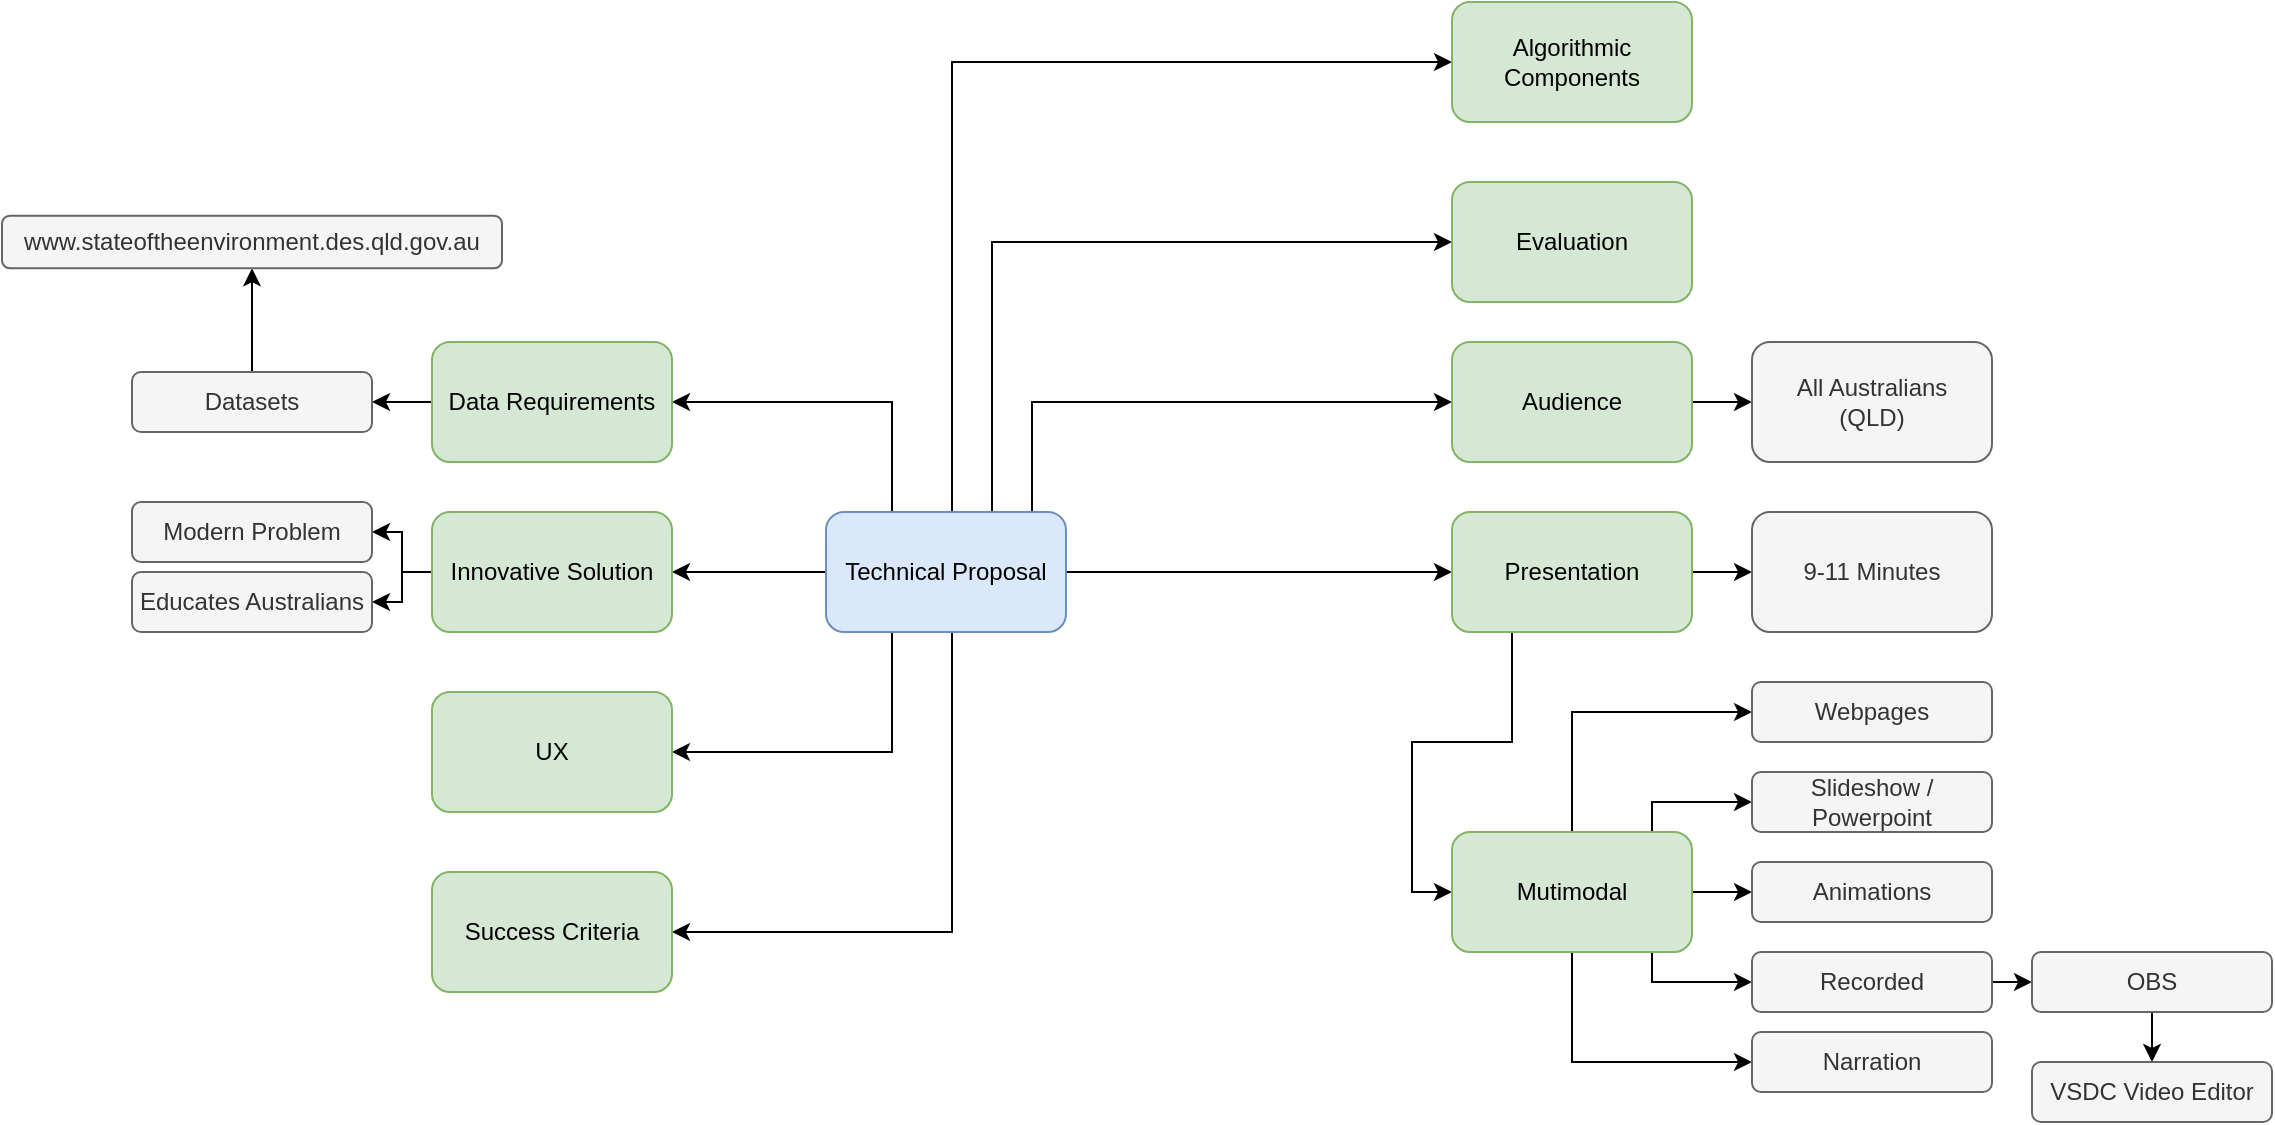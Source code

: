 <mxfile version="20.8.16" type="device"><diagram name="Page-1" id="k2_JhFZRmQdoESxvFTP1"><mxGraphModel dx="1717" dy="992" grid="1" gridSize="10" guides="1" tooltips="1" connect="1" arrows="1" fold="1" page="1" pageScale="1" pageWidth="1654" pageHeight="1169" math="0" shadow="0"><root><mxCell id="0"/><mxCell id="1" parent="0"/><mxCell id="7-jCz0LWftuDUvyLI8Ra-9" style="edgeStyle=orthogonalEdgeStyle;rounded=0;orthogonalLoop=1;jettySize=auto;html=1;entryX=0;entryY=0.5;entryDx=0;entryDy=0;" parent="1" source="7-jCz0LWftuDUvyLI8Ra-2" target="7-jCz0LWftuDUvyLI8Ra-3" edge="1"><mxGeometry relative="1" as="geometry"/></mxCell><mxCell id="7-jCz0LWftuDUvyLI8Ra-22" style="edgeStyle=elbowEdgeStyle;rounded=0;orthogonalLoop=1;jettySize=auto;html=1;" parent="1" source="7-jCz0LWftuDUvyLI8Ra-2" target="7-jCz0LWftuDUvyLI8Ra-21" edge="1"><mxGeometry relative="1" as="geometry"><Array as="points"><mxPoint x="830" y="410"/><mxPoint x="870" y="670"/></Array></mxGeometry></mxCell><mxCell id="7-jCz0LWftuDUvyLI8Ra-24" style="edgeStyle=elbowEdgeStyle;rounded=0;orthogonalLoop=1;jettySize=auto;html=1;entryX=0;entryY=0.5;entryDx=0;entryDy=0;" parent="1" source="7-jCz0LWftuDUvyLI8Ra-2" target="7-jCz0LWftuDUvyLI8Ra-23" edge="1"><mxGeometry relative="1" as="geometry"><Array as="points"><mxPoint x="870" y="530"/><mxPoint x="880" y="510"/></Array></mxGeometry></mxCell><mxCell id="7-jCz0LWftuDUvyLI8Ra-29" style="edgeStyle=elbowEdgeStyle;rounded=0;orthogonalLoop=1;jettySize=auto;html=1;exitX=0.75;exitY=0;exitDx=0;exitDy=0;entryX=0;entryY=0.5;entryDx=0;entryDy=0;" parent="1" source="7-jCz0LWftuDUvyLI8Ra-2" target="7-jCz0LWftuDUvyLI8Ra-28" edge="1"><mxGeometry relative="1" as="geometry"><Array as="points"><mxPoint x="850" y="460"/></Array></mxGeometry></mxCell><mxCell id="7-jCz0LWftuDUvyLI8Ra-32" style="edgeStyle=elbowEdgeStyle;rounded=0;orthogonalLoop=1;jettySize=auto;html=1;entryX=1;entryY=0.5;entryDx=0;entryDy=0;" parent="1" source="7-jCz0LWftuDUvyLI8Ra-2" target="7-jCz0LWftuDUvyLI8Ra-4" edge="1"><mxGeometry relative="1" as="geometry"/></mxCell><mxCell id="7-jCz0LWftuDUvyLI8Ra-33" style="edgeStyle=elbowEdgeStyle;rounded=0;orthogonalLoop=1;jettySize=auto;html=1;exitX=0.25;exitY=0;exitDx=0;exitDy=0;entryX=1;entryY=0.5;entryDx=0;entryDy=0;" parent="1" source="7-jCz0LWftuDUvyLI8Ra-2" target="7-jCz0LWftuDUvyLI8Ra-30" edge="1"><mxGeometry relative="1" as="geometry"><Array as="points"><mxPoint x="800" y="530"/></Array></mxGeometry></mxCell><mxCell id="7-jCz0LWftuDUvyLI8Ra-34" style="edgeStyle=elbowEdgeStyle;rounded=0;orthogonalLoop=1;jettySize=auto;html=1;entryX=1;entryY=0.5;entryDx=0;entryDy=0;" parent="1" source="7-jCz0LWftuDUvyLI8Ra-2" target="7-jCz0LWftuDUvyLI8Ra-31" edge="1"><mxGeometry relative="1" as="geometry"><Array as="points"><mxPoint x="800" y="620"/></Array></mxGeometry></mxCell><mxCell id="FjwycBo2c6cC8BtKo10F-1" style="edgeStyle=orthogonalEdgeStyle;rounded=0;orthogonalLoop=1;jettySize=auto;html=1;entryX=1;entryY=0.5;entryDx=0;entryDy=0;" edge="1" parent="1" source="7-jCz0LWftuDUvyLI8Ra-2" target="7-jCz0LWftuDUvyLI8Ra-35"><mxGeometry relative="1" as="geometry"><Array as="points"><mxPoint x="830" y="765"/></Array></mxGeometry></mxCell><mxCell id="7-jCz0LWftuDUvyLI8Ra-2" value="Technical Proposal" style="rounded=1;whiteSpace=wrap;html=1;fillColor=#dae8fc;strokeColor=#6c8ebf;" parent="1" vertex="1"><mxGeometry x="767" y="555" width="120" height="60" as="geometry"/></mxCell><mxCell id="7-jCz0LWftuDUvyLI8Ra-8" style="edgeStyle=orthogonalEdgeStyle;rounded=0;orthogonalLoop=1;jettySize=auto;html=1;" parent="1" source="7-jCz0LWftuDUvyLI8Ra-3" target="7-jCz0LWftuDUvyLI8Ra-5" edge="1"><mxGeometry relative="1" as="geometry"/></mxCell><mxCell id="7-jCz0LWftuDUvyLI8Ra-10" style="edgeStyle=orthogonalEdgeStyle;rounded=0;orthogonalLoop=1;jettySize=auto;html=1;entryX=0;entryY=0.5;entryDx=0;entryDy=0;" parent="1" source="7-jCz0LWftuDUvyLI8Ra-3" target="7-jCz0LWftuDUvyLI8Ra-6" edge="1"><mxGeometry relative="1" as="geometry"><Array as="points"><mxPoint x="1110" y="670"/><mxPoint x="1060" y="670"/><mxPoint x="1060" y="745"/></Array></mxGeometry></mxCell><mxCell id="7-jCz0LWftuDUvyLI8Ra-3" value="Presentation" style="rounded=1;whiteSpace=wrap;html=1;fillColor=#d5e8d4;strokeColor=#82b366;" parent="1" vertex="1"><mxGeometry x="1080" y="555" width="120" height="60" as="geometry"/></mxCell><mxCell id="7-jCz0LWftuDUvyLI8Ra-43" style="edgeStyle=elbowEdgeStyle;rounded=0;orthogonalLoop=1;jettySize=auto;html=1;" parent="1" source="7-jCz0LWftuDUvyLI8Ra-4" target="7-jCz0LWftuDUvyLI8Ra-41" edge="1"><mxGeometry relative="1" as="geometry"/></mxCell><mxCell id="7-jCz0LWftuDUvyLI8Ra-44" style="edgeStyle=elbowEdgeStyle;rounded=0;orthogonalLoop=1;jettySize=auto;html=1;" parent="1" source="7-jCz0LWftuDUvyLI8Ra-4" target="7-jCz0LWftuDUvyLI8Ra-42" edge="1"><mxGeometry relative="1" as="geometry"/></mxCell><mxCell id="7-jCz0LWftuDUvyLI8Ra-4" value="Innovative Solution" style="rounded=1;whiteSpace=wrap;html=1;fillColor=#d5e8d4;strokeColor=#82b366;" parent="1" vertex="1"><mxGeometry x="570" y="555" width="120" height="60" as="geometry"/></mxCell><mxCell id="7-jCz0LWftuDUvyLI8Ra-5" value="9-11 Minutes" style="rounded=1;whiteSpace=wrap;html=1;fillColor=#f5f5f5;fontColor=#333333;strokeColor=#666666;" parent="1" vertex="1"><mxGeometry x="1230" y="555" width="120" height="60" as="geometry"/></mxCell><mxCell id="7-jCz0LWftuDUvyLI8Ra-16" style="edgeStyle=elbowEdgeStyle;rounded=0;orthogonalLoop=1;jettySize=auto;html=1;entryX=0;entryY=0.5;entryDx=0;entryDy=0;" parent="1" source="7-jCz0LWftuDUvyLI8Ra-6" target="7-jCz0LWftuDUvyLI8Ra-14" edge="1"><mxGeometry relative="1" as="geometry"><Array as="points"><mxPoint x="1140" y="685"/></Array></mxGeometry></mxCell><mxCell id="7-jCz0LWftuDUvyLI8Ra-17" style="edgeStyle=elbowEdgeStyle;rounded=0;orthogonalLoop=1;jettySize=auto;html=1;entryX=0;entryY=0.5;entryDx=0;entryDy=0;" parent="1" source="7-jCz0LWftuDUvyLI8Ra-6" target="7-jCz0LWftuDUvyLI8Ra-12" edge="1"><mxGeometry relative="1" as="geometry"><Array as="points"><mxPoint x="1180" y="725"/></Array></mxGeometry></mxCell><mxCell id="7-jCz0LWftuDUvyLI8Ra-18" style="edgeStyle=elbowEdgeStyle;rounded=0;orthogonalLoop=1;jettySize=auto;html=1;exitX=1;exitY=0.5;exitDx=0;exitDy=0;" parent="1" source="7-jCz0LWftuDUvyLI8Ra-6" target="7-jCz0LWftuDUvyLI8Ra-11" edge="1"><mxGeometry relative="1" as="geometry"/></mxCell><mxCell id="7-jCz0LWftuDUvyLI8Ra-19" style="edgeStyle=elbowEdgeStyle;rounded=0;orthogonalLoop=1;jettySize=auto;html=1;exitX=1;exitY=0.5;exitDx=0;exitDy=0;entryX=0;entryY=0.5;entryDx=0;entryDy=0;" parent="1" source="7-jCz0LWftuDUvyLI8Ra-6" target="7-jCz0LWftuDUvyLI8Ra-13" edge="1"><mxGeometry relative="1" as="geometry"><Array as="points"><mxPoint x="1180" y="775"/></Array></mxGeometry></mxCell><mxCell id="7-jCz0LWftuDUvyLI8Ra-20" style="edgeStyle=elbowEdgeStyle;rounded=0;orthogonalLoop=1;jettySize=auto;html=1;entryX=0;entryY=0.5;entryDx=0;entryDy=0;" parent="1" source="7-jCz0LWftuDUvyLI8Ra-6" target="7-jCz0LWftuDUvyLI8Ra-15" edge="1"><mxGeometry relative="1" as="geometry"><Array as="points"><mxPoint x="1140" y="785"/></Array></mxGeometry></mxCell><mxCell id="7-jCz0LWftuDUvyLI8Ra-6" value="Mutimodal" style="rounded=1;whiteSpace=wrap;html=1;fillColor=#d5e8d4;strokeColor=#82b366;" parent="1" vertex="1"><mxGeometry x="1080" y="715" width="120" height="60" as="geometry"/></mxCell><mxCell id="7-jCz0LWftuDUvyLI8Ra-11" value="Animations" style="rounded=1;whiteSpace=wrap;html=1;fillColor=#f5f5f5;fontColor=#333333;strokeColor=#666666;" parent="1" vertex="1"><mxGeometry x="1230" y="730" width="120" height="30" as="geometry"/></mxCell><mxCell id="7-jCz0LWftuDUvyLI8Ra-12" value="Slideshow / Powerpoint" style="rounded=1;whiteSpace=wrap;html=1;fillColor=#f5f5f5;fontColor=#333333;strokeColor=#666666;" parent="1" vertex="1"><mxGeometry x="1230" y="685" width="120" height="30" as="geometry"/></mxCell><mxCell id="FjwycBo2c6cC8BtKo10F-3" style="edgeStyle=orthogonalEdgeStyle;rounded=0;orthogonalLoop=1;jettySize=auto;html=1;exitX=1;exitY=0.5;exitDx=0;exitDy=0;entryX=0;entryY=0.5;entryDx=0;entryDy=0;" edge="1" parent="1" source="7-jCz0LWftuDUvyLI8Ra-13" target="FjwycBo2c6cC8BtKo10F-2"><mxGeometry relative="1" as="geometry"/></mxCell><mxCell id="7-jCz0LWftuDUvyLI8Ra-13" value="Recorded" style="rounded=1;whiteSpace=wrap;html=1;fillColor=#f5f5f5;fontColor=#333333;strokeColor=#666666;" parent="1" vertex="1"><mxGeometry x="1230" y="775" width="120" height="30" as="geometry"/></mxCell><mxCell id="7-jCz0LWftuDUvyLI8Ra-14" value="Webpages" style="rounded=1;whiteSpace=wrap;html=1;fillColor=#f5f5f5;fontColor=#333333;strokeColor=#666666;" parent="1" vertex="1"><mxGeometry x="1230" y="640" width="120" height="30" as="geometry"/></mxCell><mxCell id="7-jCz0LWftuDUvyLI8Ra-15" value="Narration" style="rounded=1;whiteSpace=wrap;html=1;fillColor=#f5f5f5;fontColor=#333333;strokeColor=#666666;" parent="1" vertex="1"><mxGeometry x="1230" y="815" width="120" height="30" as="geometry"/></mxCell><mxCell id="7-jCz0LWftuDUvyLI8Ra-21" value="Algorithmic Components" style="rounded=1;whiteSpace=wrap;html=1;fillColor=#d5e8d4;strokeColor=#82b366;" parent="1" vertex="1"><mxGeometry x="1080" y="300" width="120" height="60" as="geometry"/></mxCell><mxCell id="7-jCz0LWftuDUvyLI8Ra-27" style="edgeStyle=elbowEdgeStyle;rounded=0;orthogonalLoop=1;jettySize=auto;html=1;exitX=1;exitY=0.5;exitDx=0;exitDy=0;entryX=0;entryY=0.5;entryDx=0;entryDy=0;" parent="1" source="7-jCz0LWftuDUvyLI8Ra-23" target="7-jCz0LWftuDUvyLI8Ra-26" edge="1"><mxGeometry relative="1" as="geometry"/></mxCell><mxCell id="7-jCz0LWftuDUvyLI8Ra-23" value="Audience" style="rounded=1;whiteSpace=wrap;html=1;fillColor=#d5e8d4;strokeColor=#82b366;" parent="1" vertex="1"><mxGeometry x="1080" y="470" width="120" height="60" as="geometry"/></mxCell><mxCell id="7-jCz0LWftuDUvyLI8Ra-26" value="All Australians&lt;br&gt;(QLD)" style="rounded=1;whiteSpace=wrap;html=1;fillColor=#f5f5f5;fontColor=#333333;strokeColor=#666666;" parent="1" vertex="1"><mxGeometry x="1230" y="470" width="120" height="60" as="geometry"/></mxCell><mxCell id="7-jCz0LWftuDUvyLI8Ra-28" value="Evaluation" style="rounded=1;whiteSpace=wrap;html=1;fillColor=#d5e8d4;strokeColor=#82b366;" parent="1" vertex="1"><mxGeometry x="1080" y="390" width="120" height="60" as="geometry"/></mxCell><mxCell id="7-jCz0LWftuDUvyLI8Ra-39" style="edgeStyle=elbowEdgeStyle;rounded=0;orthogonalLoop=1;jettySize=auto;html=1;" parent="1" source="7-jCz0LWftuDUvyLI8Ra-30" target="7-jCz0LWftuDUvyLI8Ra-37" edge="1"><mxGeometry relative="1" as="geometry"/></mxCell><mxCell id="7-jCz0LWftuDUvyLI8Ra-30" value="Data Requirements" style="rounded=1;whiteSpace=wrap;html=1;fillColor=#d5e8d4;strokeColor=#82b366;" parent="1" vertex="1"><mxGeometry x="570" y="470" width="120" height="60" as="geometry"/></mxCell><mxCell id="7-jCz0LWftuDUvyLI8Ra-31" value="UX" style="rounded=1;whiteSpace=wrap;html=1;fillColor=#d5e8d4;strokeColor=#82b366;" parent="1" vertex="1"><mxGeometry x="570" y="645" width="120" height="60" as="geometry"/></mxCell><mxCell id="7-jCz0LWftuDUvyLI8Ra-35" value="Success Criteria" style="rounded=1;whiteSpace=wrap;html=1;fillColor=#d5e8d4;strokeColor=#82b366;" parent="1" vertex="1"><mxGeometry x="570" y="735" width="120" height="60" as="geometry"/></mxCell><mxCell id="7-jCz0LWftuDUvyLI8Ra-40" style="edgeStyle=elbowEdgeStyle;rounded=0;orthogonalLoop=1;jettySize=auto;html=1;" parent="1" source="7-jCz0LWftuDUvyLI8Ra-37" target="7-jCz0LWftuDUvyLI8Ra-38" edge="1"><mxGeometry relative="1" as="geometry"/></mxCell><mxCell id="7-jCz0LWftuDUvyLI8Ra-37" value="Datasets" style="rounded=1;whiteSpace=wrap;html=1;fillColor=#f5f5f5;fontColor=#333333;strokeColor=#666666;" parent="1" vertex="1"><mxGeometry x="420" y="485" width="120" height="30" as="geometry"/></mxCell><mxCell id="7-jCz0LWftuDUvyLI8Ra-38" value="www.stateoftheenvironment.des.qld.gov.au" style="rounded=1;whiteSpace=wrap;html=1;fillColor=#f5f5f5;fontColor=#333333;strokeColor=#666666;" parent="1" vertex="1"><mxGeometry x="355" y="406.88" width="250" height="26.25" as="geometry"/></mxCell><mxCell id="7-jCz0LWftuDUvyLI8Ra-41" value="Modern Problem" style="rounded=1;whiteSpace=wrap;html=1;fillColor=#f5f5f5;fontColor=#333333;strokeColor=#666666;" parent="1" vertex="1"><mxGeometry x="420" y="550" width="120" height="30" as="geometry"/></mxCell><mxCell id="7-jCz0LWftuDUvyLI8Ra-42" value="Educates Australians" style="rounded=1;whiteSpace=wrap;html=1;fillColor=#f5f5f5;fontColor=#333333;strokeColor=#666666;" parent="1" vertex="1"><mxGeometry x="420" y="585" width="120" height="30" as="geometry"/></mxCell><mxCell id="FjwycBo2c6cC8BtKo10F-5" style="edgeStyle=orthogonalEdgeStyle;rounded=0;orthogonalLoop=1;jettySize=auto;html=1;exitX=0.5;exitY=1;exitDx=0;exitDy=0;entryX=0.5;entryY=0;entryDx=0;entryDy=0;" edge="1" parent="1" source="FjwycBo2c6cC8BtKo10F-2" target="FjwycBo2c6cC8BtKo10F-4"><mxGeometry relative="1" as="geometry"/></mxCell><mxCell id="FjwycBo2c6cC8BtKo10F-2" value="OBS" style="rounded=1;whiteSpace=wrap;html=1;fillColor=#f5f5f5;fontColor=#333333;strokeColor=#666666;" vertex="1" parent="1"><mxGeometry x="1370" y="775" width="120" height="30" as="geometry"/></mxCell><mxCell id="FjwycBo2c6cC8BtKo10F-4" value="VSDC Video Editor" style="rounded=1;whiteSpace=wrap;html=1;fillColor=#f5f5f5;fontColor=#333333;strokeColor=#666666;" vertex="1" parent="1"><mxGeometry x="1370" y="830" width="120" height="30" as="geometry"/></mxCell></root></mxGraphModel></diagram></mxfile>